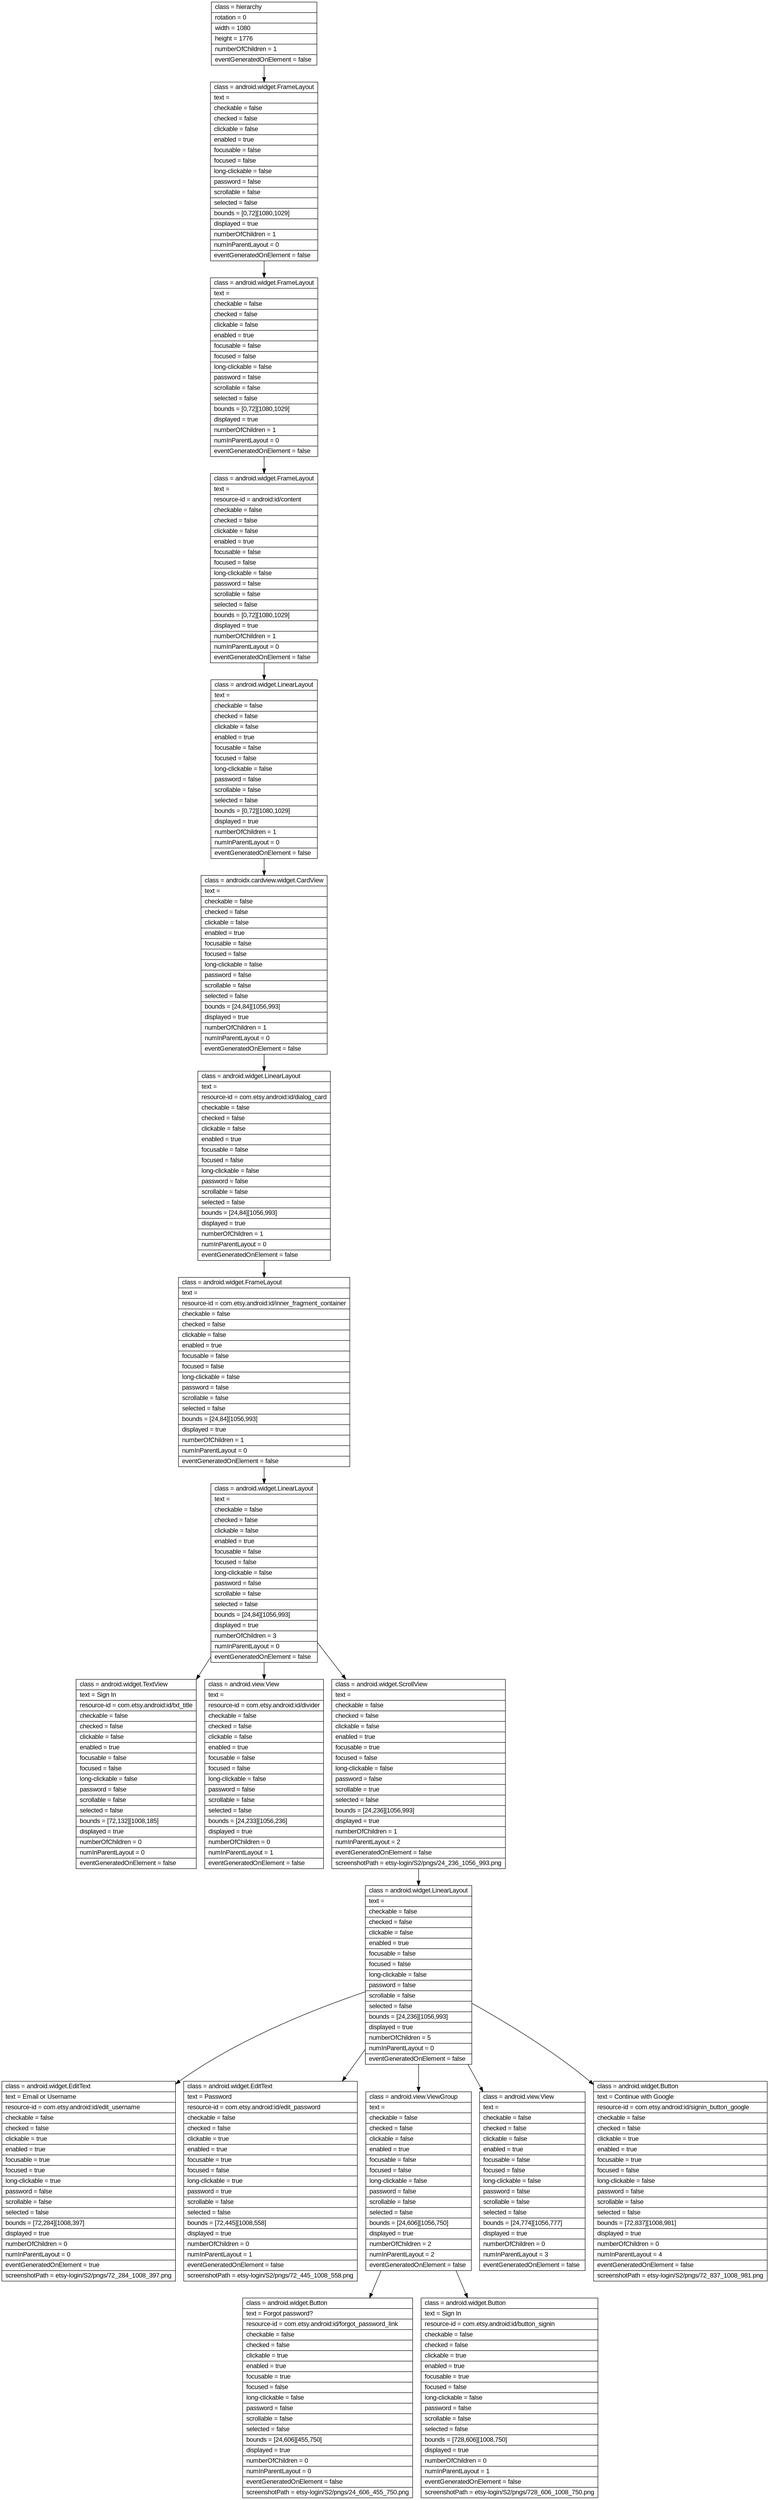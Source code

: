 digraph Layout {

	node [shape=record fontname=Arial];

	0	[label="{class = hierarchy\l|rotation = 0\l|width = 1080\l|height = 1776\l|numberOfChildren = 1\l|eventGeneratedOnElement = false \l}"]
	1	[label="{class = android.widget.FrameLayout\l|text = \l|checkable = false\l|checked = false\l|clickable = false\l|enabled = true\l|focusable = false\l|focused = false\l|long-clickable = false\l|password = false\l|scrollable = false\l|selected = false\l|bounds = [0,72][1080,1029]\l|displayed = true\l|numberOfChildren = 1\l|numInParentLayout = 0\l|eventGeneratedOnElement = false \l}"]
	2	[label="{class = android.widget.FrameLayout\l|text = \l|checkable = false\l|checked = false\l|clickable = false\l|enabled = true\l|focusable = false\l|focused = false\l|long-clickable = false\l|password = false\l|scrollable = false\l|selected = false\l|bounds = [0,72][1080,1029]\l|displayed = true\l|numberOfChildren = 1\l|numInParentLayout = 0\l|eventGeneratedOnElement = false \l}"]
	3	[label="{class = android.widget.FrameLayout\l|text = \l|resource-id = android:id/content\l|checkable = false\l|checked = false\l|clickable = false\l|enabled = true\l|focusable = false\l|focused = false\l|long-clickable = false\l|password = false\l|scrollable = false\l|selected = false\l|bounds = [0,72][1080,1029]\l|displayed = true\l|numberOfChildren = 1\l|numInParentLayout = 0\l|eventGeneratedOnElement = false \l}"]
	4	[label="{class = android.widget.LinearLayout\l|text = \l|checkable = false\l|checked = false\l|clickable = false\l|enabled = true\l|focusable = false\l|focused = false\l|long-clickable = false\l|password = false\l|scrollable = false\l|selected = false\l|bounds = [0,72][1080,1029]\l|displayed = true\l|numberOfChildren = 1\l|numInParentLayout = 0\l|eventGeneratedOnElement = false \l}"]
	5	[label="{class = androidx.cardview.widget.CardView\l|text = \l|checkable = false\l|checked = false\l|clickable = false\l|enabled = true\l|focusable = false\l|focused = false\l|long-clickable = false\l|password = false\l|scrollable = false\l|selected = false\l|bounds = [24,84][1056,993]\l|displayed = true\l|numberOfChildren = 1\l|numInParentLayout = 0\l|eventGeneratedOnElement = false \l}"]
	6	[label="{class = android.widget.LinearLayout\l|text = \l|resource-id = com.etsy.android:id/dialog_card\l|checkable = false\l|checked = false\l|clickable = false\l|enabled = true\l|focusable = false\l|focused = false\l|long-clickable = false\l|password = false\l|scrollable = false\l|selected = false\l|bounds = [24,84][1056,993]\l|displayed = true\l|numberOfChildren = 1\l|numInParentLayout = 0\l|eventGeneratedOnElement = false \l}"]
	7	[label="{class = android.widget.FrameLayout\l|text = \l|resource-id = com.etsy.android:id/inner_fragment_container\l|checkable = false\l|checked = false\l|clickable = false\l|enabled = true\l|focusable = false\l|focused = false\l|long-clickable = false\l|password = false\l|scrollable = false\l|selected = false\l|bounds = [24,84][1056,993]\l|displayed = true\l|numberOfChildren = 1\l|numInParentLayout = 0\l|eventGeneratedOnElement = false \l}"]
	8	[label="{class = android.widget.LinearLayout\l|text = \l|checkable = false\l|checked = false\l|clickable = false\l|enabled = true\l|focusable = false\l|focused = false\l|long-clickable = false\l|password = false\l|scrollable = false\l|selected = false\l|bounds = [24,84][1056,993]\l|displayed = true\l|numberOfChildren = 3\l|numInParentLayout = 0\l|eventGeneratedOnElement = false \l}"]
	9	[label="{class = android.widget.TextView\l|text = Sign In\l|resource-id = com.etsy.android:id/txt_title\l|checkable = false\l|checked = false\l|clickable = false\l|enabled = true\l|focusable = false\l|focused = false\l|long-clickable = false\l|password = false\l|scrollable = false\l|selected = false\l|bounds = [72,132][1008,185]\l|displayed = true\l|numberOfChildren = 0\l|numInParentLayout = 0\l|eventGeneratedOnElement = false \l}"]
	10	[label="{class = android.view.View\l|text = \l|resource-id = com.etsy.android:id/divider\l|checkable = false\l|checked = false\l|clickable = false\l|enabled = true\l|focusable = false\l|focused = false\l|long-clickable = false\l|password = false\l|scrollable = false\l|selected = false\l|bounds = [24,233][1056,236]\l|displayed = true\l|numberOfChildren = 0\l|numInParentLayout = 1\l|eventGeneratedOnElement = false \l}"]
	11	[label="{class = android.widget.ScrollView\l|text = \l|checkable = false\l|checked = false\l|clickable = false\l|enabled = true\l|focusable = true\l|focused = false\l|long-clickable = false\l|password = false\l|scrollable = true\l|selected = false\l|bounds = [24,236][1056,993]\l|displayed = true\l|numberOfChildren = 1\l|numInParentLayout = 2\l|eventGeneratedOnElement = false \l|screenshotPath = etsy-login/S2/pngs/24_236_1056_993.png\l}"]
	12	[label="{class = android.widget.LinearLayout\l|text = \l|checkable = false\l|checked = false\l|clickable = false\l|enabled = true\l|focusable = false\l|focused = false\l|long-clickable = false\l|password = false\l|scrollable = false\l|selected = false\l|bounds = [24,236][1056,993]\l|displayed = true\l|numberOfChildren = 5\l|numInParentLayout = 0\l|eventGeneratedOnElement = false \l}"]
	13	[label="{class = android.widget.EditText\l|text = Email or Username\l|resource-id = com.etsy.android:id/edit_username\l|checkable = false\l|checked = false\l|clickable = true\l|enabled = true\l|focusable = true\l|focused = true\l|long-clickable = true\l|password = false\l|scrollable = false\l|selected = false\l|bounds = [72,284][1008,397]\l|displayed = true\l|numberOfChildren = 0\l|numInParentLayout = 0\l|eventGeneratedOnElement = true \l|screenshotPath = etsy-login/S2/pngs/72_284_1008_397.png\l}"]
	14	[label="{class = android.widget.EditText\l|text = Password\l|resource-id = com.etsy.android:id/edit_password\l|checkable = false\l|checked = false\l|clickable = true\l|enabled = true\l|focusable = true\l|focused = false\l|long-clickable = true\l|password = true\l|scrollable = false\l|selected = false\l|bounds = [72,445][1008,558]\l|displayed = true\l|numberOfChildren = 0\l|numInParentLayout = 1\l|eventGeneratedOnElement = false \l|screenshotPath = etsy-login/S2/pngs/72_445_1008_558.png\l}"]
	15	[label="{class = android.view.ViewGroup\l|text = \l|checkable = false\l|checked = false\l|clickable = false\l|enabled = true\l|focusable = false\l|focused = false\l|long-clickable = false\l|password = false\l|scrollable = false\l|selected = false\l|bounds = [24,606][1056,750]\l|displayed = true\l|numberOfChildren = 2\l|numInParentLayout = 2\l|eventGeneratedOnElement = false \l}"]
	16	[label="{class = android.view.View\l|text = \l|checkable = false\l|checked = false\l|clickable = false\l|enabled = true\l|focusable = false\l|focused = false\l|long-clickable = false\l|password = false\l|scrollable = false\l|selected = false\l|bounds = [24,774][1056,777]\l|displayed = true\l|numberOfChildren = 0\l|numInParentLayout = 3\l|eventGeneratedOnElement = false \l}"]
	17	[label="{class = android.widget.Button\l|text = Continue with Google\l|resource-id = com.etsy.android:id/signin_button_google\l|checkable = false\l|checked = false\l|clickable = true\l|enabled = true\l|focusable = true\l|focused = false\l|long-clickable = false\l|password = false\l|scrollable = false\l|selected = false\l|bounds = [72,837][1008,981]\l|displayed = true\l|numberOfChildren = 0\l|numInParentLayout = 4\l|eventGeneratedOnElement = false \l|screenshotPath = etsy-login/S2/pngs/72_837_1008_981.png\l}"]
	18	[label="{class = android.widget.Button\l|text = Forgot password?\l|resource-id = com.etsy.android:id/forgot_password_link\l|checkable = false\l|checked = false\l|clickable = true\l|enabled = true\l|focusable = true\l|focused = false\l|long-clickable = false\l|password = false\l|scrollable = false\l|selected = false\l|bounds = [24,606][455,750]\l|displayed = true\l|numberOfChildren = 0\l|numInParentLayout = 0\l|eventGeneratedOnElement = false \l|screenshotPath = etsy-login/S2/pngs/24_606_455_750.png\l}"]
	19	[label="{class = android.widget.Button\l|text = Sign In\l|resource-id = com.etsy.android:id/button_signin\l|checkable = false\l|checked = false\l|clickable = true\l|enabled = true\l|focusable = true\l|focused = false\l|long-clickable = false\l|password = false\l|scrollable = false\l|selected = false\l|bounds = [728,606][1008,750]\l|displayed = true\l|numberOfChildren = 0\l|numInParentLayout = 1\l|eventGeneratedOnElement = false \l|screenshotPath = etsy-login/S2/pngs/728_606_1008_750.png\l}"]


	0 -> 1
	1 -> 2
	2 -> 3
	3 -> 4
	4 -> 5
	5 -> 6
	6 -> 7
	7 -> 8
	8 -> 9
	8 -> 10
	8 -> 11
	11 -> 12
	12 -> 13
	12 -> 14
	12 -> 15
	12 -> 16
	12 -> 17
	15 -> 18
	15 -> 19


}